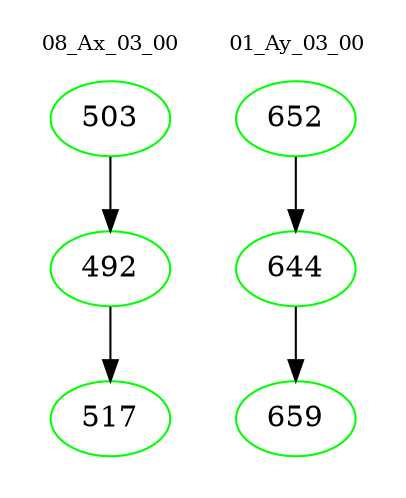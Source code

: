digraph{
subgraph cluster_0 {
color = white
label = "08_Ax_03_00";
fontsize=10;
T0_503 [label="503", color="green"]
T0_503 -> T0_492 [color="black"]
T0_492 [label="492", color="green"]
T0_492 -> T0_517 [color="black"]
T0_517 [label="517", color="green"]
}
subgraph cluster_1 {
color = white
label = "01_Ay_03_00";
fontsize=10;
T1_652 [label="652", color="green"]
T1_652 -> T1_644 [color="black"]
T1_644 [label="644", color="green"]
T1_644 -> T1_659 [color="black"]
T1_659 [label="659", color="green"]
}
}
